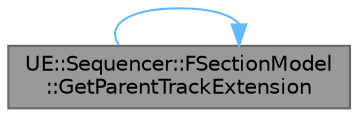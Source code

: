 digraph "UE::Sequencer::FSectionModel::GetParentTrackExtension"
{
 // INTERACTIVE_SVG=YES
 // LATEX_PDF_SIZE
  bgcolor="transparent";
  edge [fontname=Helvetica,fontsize=10,labelfontname=Helvetica,labelfontsize=10];
  node [fontname=Helvetica,fontsize=10,shape=box,height=0.2,width=0.4];
  rankdir="LR";
  Node1 [id="Node000001",label="UE::Sequencer::FSectionModel\l::GetParentTrackExtension",height=0.2,width=0.4,color="gray40", fillcolor="grey60", style="filled", fontcolor="black",tooltip="Gets the parent track or track row model as an ITrackExtension."];
  Node1 -> Node1 [id="edge1_Node000001_Node000001",color="steelblue1",style="solid",tooltip=" "];
}
